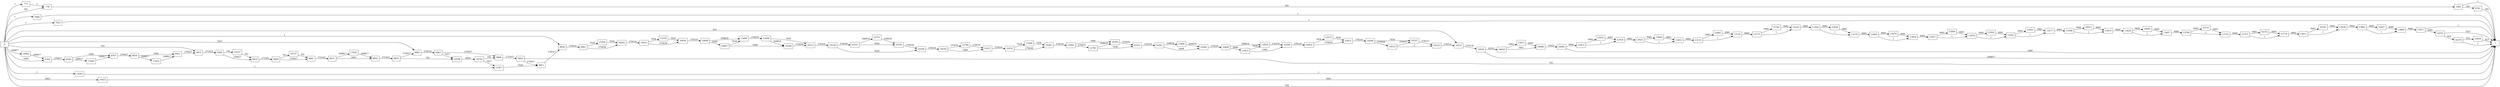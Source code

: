 digraph {
	graph [rankdir=LR]
	node [shape=rectangle]
	777 -> 778 [label=1]
	778 -> 1982 [label=582]
	1982 -> 1 [label=1]
	1982 -> 8701 [label=581]
	5944 -> 1 [label=1]
	7925 -> 1 [label=1]
	8701 -> 1 [label=581]
	8702 -> 8746 [label=270657]
	8746 -> 8767 [label=1840]
	8746 -> 17002 [label=268817]
	8767 -> 8930 [label=270657]
	8930 -> 8951 [label=1840]
	8930 -> 17022 [label=268817]
	8951 -> 9019 [label=270657]
	9019 -> 9389 [label=271422]
	9389 -> 9410 [label=270657]
	9389 -> 14127 [label=765]
	9410 -> 9460 [label=271422]
	9460 -> 9481 [label=270657]
	9460 -> 14147 [label=765]
	9481 -> 9671 [label=271422]
	9671 -> 9692 [label=2605]
	9671 -> 17042 [label=268817]
	9692 -> 9833 [label=271422]
	9833 -> 9862 [label=270657]
	9833 -> 14186 [label=765]
	9862 -> 9863 [label=278314]
	9863 -> 9884 [label=270657]
	9863 -> 14186 [label=7657]
	9884 -> 9902 [label=271422]
	9902 -> 9911 [label=270657]
	9902 -> 1 [label=765]
	9911 -> 9950 [label=278315]
	9950 -> 9981 [label=278316]
	9981 -> 10002 [label=270658]
	9981 -> 15354 [label=7658]
	10002 -> 10015 [label=278316]
	10015 -> 10036 [label=270658]
	10015 -> 15374 [label=7658]
	10036 -> 10049 [label=278316]
	10049 -> 10067 [label=9498]
	10049 -> 12684 [label=268818]
	10067 -> 10108 [label=1840]
	10067 -> 12684 [label=7658]
	10108 -> 10113 [label=270658]
	10113 -> 10130 [label=278316]
	10130 -> 10141 [label=270658]
	10130 -> 10169 [label=7658]
	10141 -> 10162 [label=1840]
	10141 -> 12741 [label=268818]
	10162 -> 10169 [label=270658]
	10169 -> 10193 [label=278316]
	10193 -> 10217 [label=1840]
	10193 -> 12764 [label=276476]
	10217 -> 10232 [label=278316]
	10232 -> 10281 [label=270658]
	10232 -> 15498 [label=7658]
	10281 -> 10282 [label=278316]
	10282 -> 12765 [label=276476]
	10282 -> 10303 [label=1840]
	10303 -> 10331 [label=270658]
	10331 -> 10361 [label=278316]
	10361 -> 10382 [label=9498]
	10361 -> 12804 [label=268818]
	10382 -> 10400 [label=278316]
	10400 -> 10415 [label=9498]
	10400 -> 12828 [label=268818]
	10415 -> 10436 [label=1840]
	10415 -> 12828 [label=7658]
	10436 -> 10452 [label=278316]
	10452 -> 10473 [label=270658]
	10452 -> 15573 [label=7658]
	10473 -> 10500 [label=278316]
	10500 -> 10512 [label=270658]
	10500 -> 10521 [label=7658]
	10512 -> 10521 [label=270657]
	10512 -> 10533 [label=1]
	10521 -> 10533 [label=278315]
	10533 -> 10537 [label=278316]
	10537 -> 10630 [label=279139]
	10630 -> 1 [label=268817]
	10630 -> 10659 [label=10322]
	10659 -> 10680 [label=1841]
	10659 -> 15613 [label=8481]
	10680 -> 10682 [label=10322]
	10682 -> 1 [label=1840]
	10682 -> 12913 [label=8482]
	12663 -> 1 [label=1]
	12684 -> 12690 [label=276476]
	12690 -> 10108 [label=268818]
	12690 -> 10113 [label=7658]
	12741 -> 10162 [label=268818]
	12764 -> 10217 [label=276476]
	12765 -> 10303 [label=268818]
	12765 -> 10331 [label=7658]
	12804 -> 10382 [label=268818]
	12828 -> 10436 [label=276476]
	12913 -> 12934 [label=1]
	12913 -> 15633 [label=8481]
	12934 -> 13025 [label=8482]
	13025 -> 13055 [label=1]
	13025 -> 15662 [label=8481]
	13055 -> 13133 [label=8482]
	13133 -> 13154 [label=1]
	13133 -> 15682 [label=8481]
	13154 -> 13175 [label=8482]
	13175 -> 13259 [label=1]
	13175 -> 15765 [label=8481]
	13259 -> 13304 [label=8482]
	13304 -> 13370 [label=1]
	13304 -> 15830 [label=8481]
	13370 -> 13409 [label=8482]
	13409 -> 13454 [label=1]
	13409 -> 15874 [label=8481]
	13454 -> 13457 [label=8482]
	13457 -> 13478 [label=1]
	13457 -> 15894 [label=8481]
	13478 -> 13505 [label=1]
	13478 -> 15920 [label=8481]
	13505 -> 13577 [label=1]
	13505 -> 15991 [label=8481]
	13577 -> 13598 [label=8482]
	13598 -> 13619 [label=1]
	13598 -> 16011 [label=8481]
	13619 -> 13626 [label=8482]
	13626 -> 13697 [label=1]
	13626 -> 16081 [label=8481]
	13697 -> 13700 [label=8482]
	13700 -> 13755 [label=1]
	13700 -> 16135 [label=8481]
	13755 -> 13757 [label=8482]
	13757 -> 13778 [label=1]
	13757 -> 16155 [label=8481]
	13778 -> 13811 [label=8482]
	13811 -> 13838 [label=1]
	13811 -> 16181 [label=8481]
	13838 -> 13842 [label=8482]
	13842 -> 13869 [label=1]
	13842 -> 16207 [label=8481]
	13869 -> 13971 [label=8482]
	13971 -> 1 [label=1]
	13971 -> 16255 [label=8481]
	14127 -> 9410 [label=765]
	14147 -> 9481 [label=765]
	14186 -> 14192 [label=8422]
	14192 -> 9884 [label=765]
	14192 -> 15307 [label=7657]
	15307 -> 9911 [label=7658]
	15354 -> 10002 [label=7658]
	15374 -> 10036 [label=7658]
	15498 -> 10281 [label=7658]
	15573 -> 10473 [label=7658]
	15613 -> 10680 [label=8481]
	15633 -> 12934 [label=8481]
	15662 -> 13055 [label=8481]
	15682 -> 13154 [label=8481]
	15765 -> 13259 [label=8481]
	15830 -> 13370 [label=8481]
	15874 -> 13454 [label=8481]
	15894 -> 13478 [label=8481]
	15920 -> 13505 [label=8481]
	15991 -> 13577 [label=8481]
	16011 -> 13619 [label=8481]
	16081 -> 13697 [label=8481]
	16135 -> 13755 [label=8481]
	16155 -> 13778 [label=8481]
	16181 -> 13838 [label=8481]
	16207 -> 13869 [label=8481]
	16255 -> 1 [label=7657]
	16255 -> 16276 [label=824]
	16276 -> 1 [label=1]
	16276 -> 16930 [label=823]
	16930 -> 1 [label=823]
	16982 -> 8702 [label=268817]
	17002 -> 8767 [label=268817]
	17022 -> 8951 [label=268817]
	17042 -> 9692 [label=268817]
	19023 -> 1 [label=2663]
	0 -> 778 [label=581]
	0 -> 8702 [label=1840]
	0 -> 9950 [label=1]
	0 -> 9019 [label=765]
	0 -> 9862 [label=7657]
	0 -> 10537 [label=823]
	0 -> 15307 [label=1]
	0 -> 777 [label=1]
	0 -> 1 [label=324]
	0 -> 5944 [label=1]
	0 -> 7925 [label=1]
	0 -> 12663 [label=1]
	0 -> 16982 [label=268817]
	0 -> 19023 [label=2663]
}
